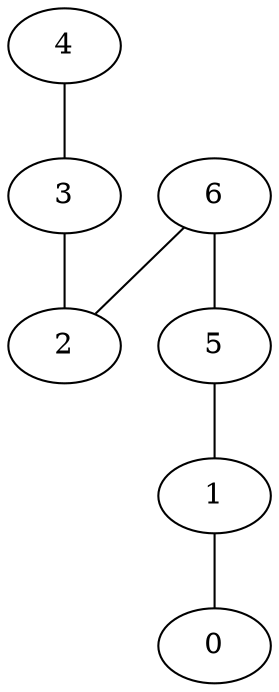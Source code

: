 graph {
    0 [ label = "0" ]
    1 [ label = "1" ]
    2 [ label = "2" ]
    3 [ label = "3" ]
    4 [ label = "4" ]
    5 [ label = "5" ]
    6 [ label = "6" ]
    1 -- 0 [ ]
    3 -- 2 [ ]
    4 -- 3 [ ]
    6 -- 5 [ ]
    5 -- 1 [ ]
    6 -- 2 [ ]
}
